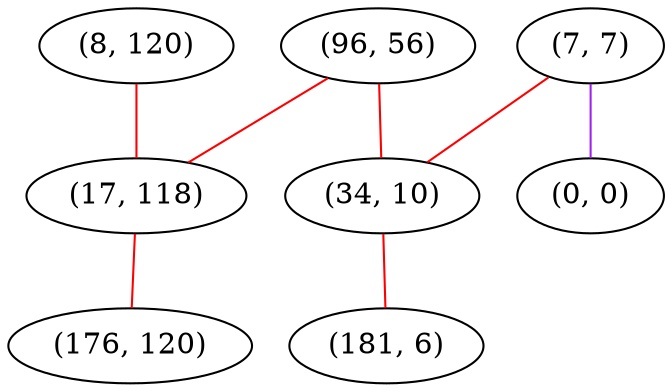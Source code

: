 graph "" {
"(8, 120)";
"(96, 56)";
"(7, 7)";
"(34, 10)";
"(0, 0)";
"(17, 118)";
"(181, 6)";
"(176, 120)";
"(8, 120)" -- "(17, 118)"  [color=red, key=0, weight=1];
"(96, 56)" -- "(17, 118)"  [color=red, key=0, weight=1];
"(96, 56)" -- "(34, 10)"  [color=red, key=0, weight=1];
"(7, 7)" -- "(0, 0)"  [color=purple, key=0, weight=4];
"(7, 7)" -- "(34, 10)"  [color=red, key=0, weight=1];
"(34, 10)" -- "(181, 6)"  [color=red, key=0, weight=1];
"(17, 118)" -- "(176, 120)"  [color=red, key=0, weight=1];
}
